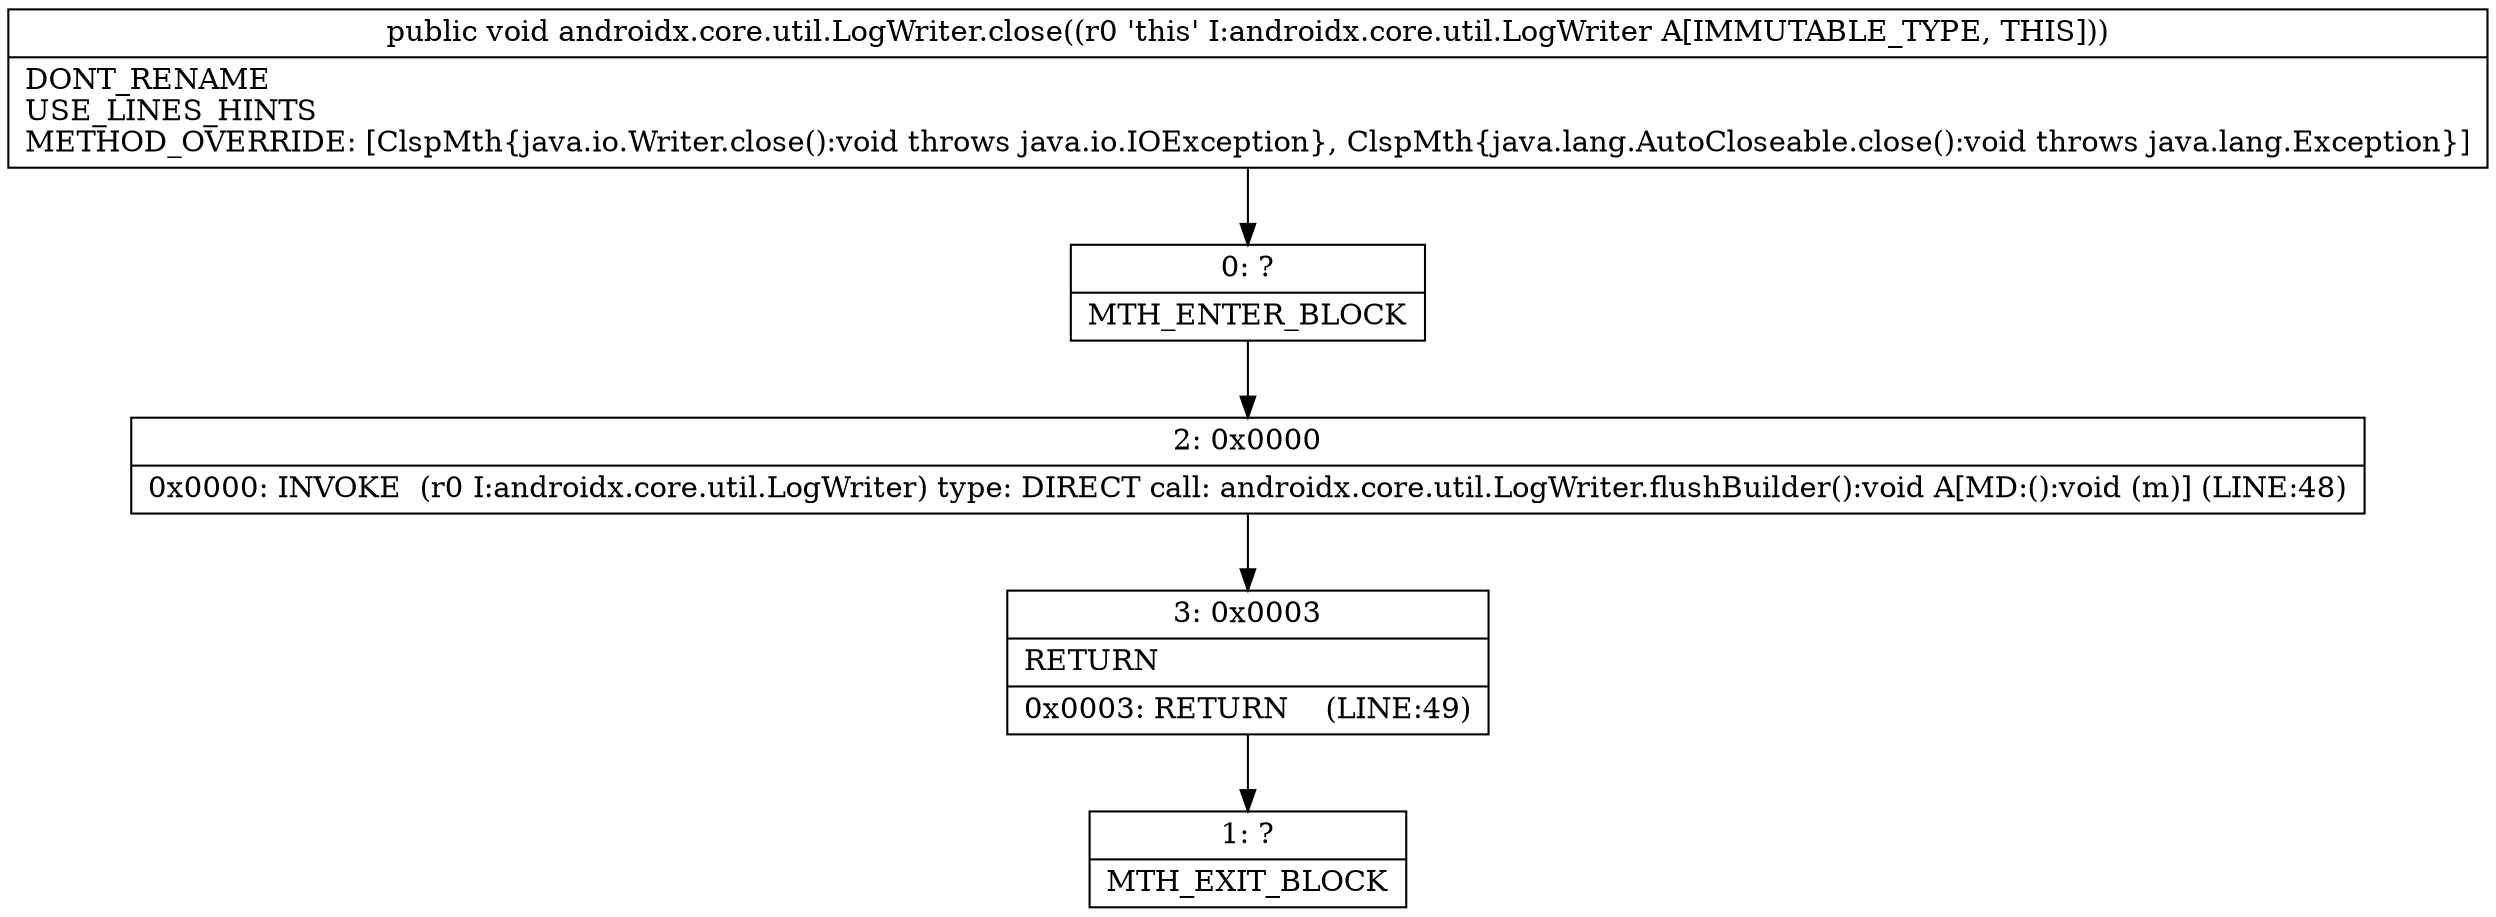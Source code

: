 digraph "CFG forandroidx.core.util.LogWriter.close()V" {
Node_0 [shape=record,label="{0\:\ ?|MTH_ENTER_BLOCK\l}"];
Node_2 [shape=record,label="{2\:\ 0x0000|0x0000: INVOKE  (r0 I:androidx.core.util.LogWriter) type: DIRECT call: androidx.core.util.LogWriter.flushBuilder():void A[MD:():void (m)] (LINE:48)\l}"];
Node_3 [shape=record,label="{3\:\ 0x0003|RETURN\l|0x0003: RETURN    (LINE:49)\l}"];
Node_1 [shape=record,label="{1\:\ ?|MTH_EXIT_BLOCK\l}"];
MethodNode[shape=record,label="{public void androidx.core.util.LogWriter.close((r0 'this' I:androidx.core.util.LogWriter A[IMMUTABLE_TYPE, THIS]))  | DONT_RENAME\lUSE_LINES_HINTS\lMETHOD_OVERRIDE: [ClspMth\{java.io.Writer.close():void throws java.io.IOException\}, ClspMth\{java.lang.AutoCloseable.close():void throws java.lang.Exception\}]\l}"];
MethodNode -> Node_0;Node_0 -> Node_2;
Node_2 -> Node_3;
Node_3 -> Node_1;
}


